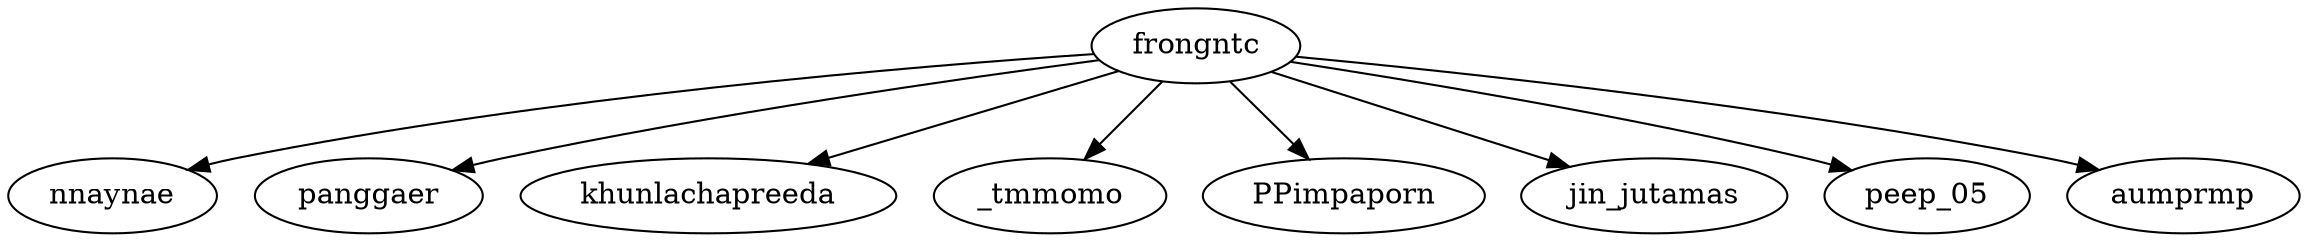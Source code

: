 strict digraph {
"frongntc" -> "nnaynae"
"frongntc" -> "panggaer"
"frongntc" -> "khunlachapreeda"
"frongntc" -> "_tmmomo"
"frongntc" -> "PPimpaporn"
"frongntc" -> "jin_jutamas"
"frongntc" -> "peep_05"
"frongntc" -> "aumprmp"
}